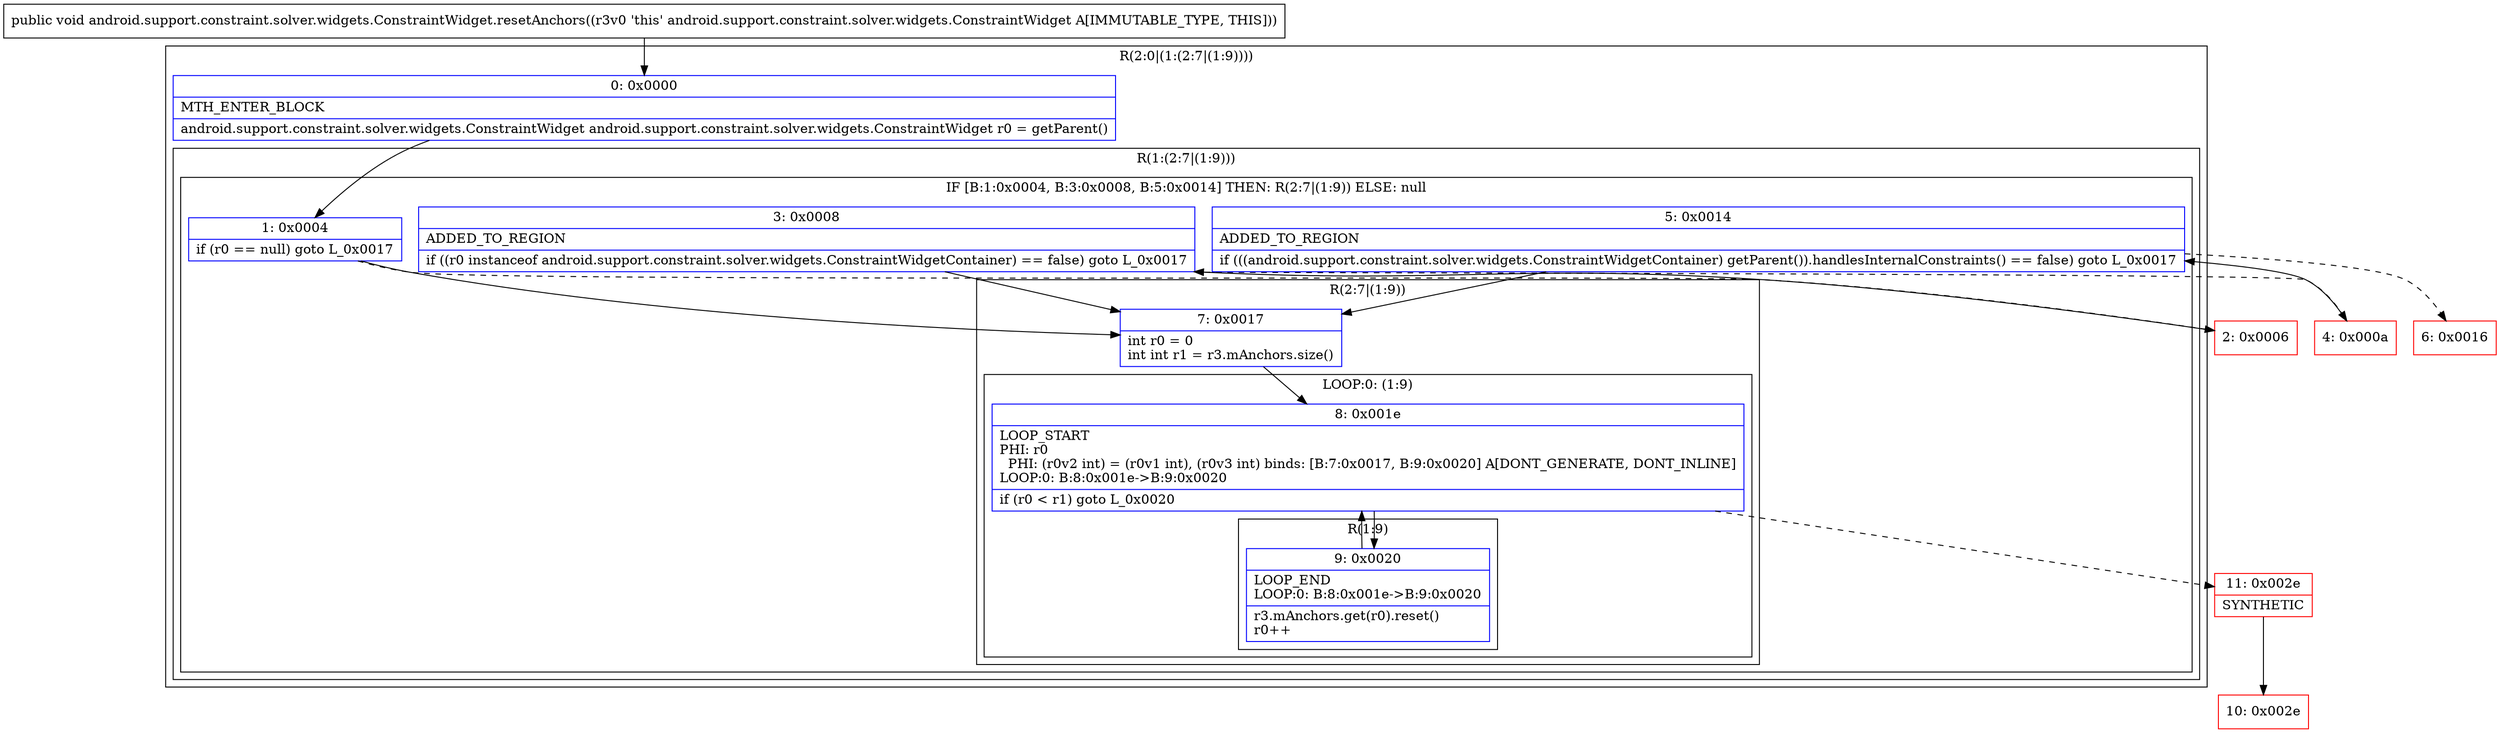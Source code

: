 digraph "CFG forandroid.support.constraint.solver.widgets.ConstraintWidget.resetAnchors()V" {
subgraph cluster_Region_926455403 {
label = "R(2:0|(1:(2:7|(1:9))))";
node [shape=record,color=blue];
Node_0 [shape=record,label="{0\:\ 0x0000|MTH_ENTER_BLOCK\l|android.support.constraint.solver.widgets.ConstraintWidget android.support.constraint.solver.widgets.ConstraintWidget r0 = getParent()\l}"];
subgraph cluster_Region_1841112883 {
label = "R(1:(2:7|(1:9)))";
node [shape=record,color=blue];
subgraph cluster_IfRegion_102311110 {
label = "IF [B:1:0x0004, B:3:0x0008, B:5:0x0014] THEN: R(2:7|(1:9)) ELSE: null";
node [shape=record,color=blue];
Node_1 [shape=record,label="{1\:\ 0x0004|if (r0 == null) goto L_0x0017\l}"];
Node_3 [shape=record,label="{3\:\ 0x0008|ADDED_TO_REGION\l|if ((r0 instanceof android.support.constraint.solver.widgets.ConstraintWidgetContainer) == false) goto L_0x0017\l}"];
Node_5 [shape=record,label="{5\:\ 0x0014|ADDED_TO_REGION\l|if (((android.support.constraint.solver.widgets.ConstraintWidgetContainer) getParent()).handlesInternalConstraints() == false) goto L_0x0017\l}"];
subgraph cluster_Region_960343620 {
label = "R(2:7|(1:9))";
node [shape=record,color=blue];
Node_7 [shape=record,label="{7\:\ 0x0017|int r0 = 0\lint int r1 = r3.mAnchors.size()\l}"];
subgraph cluster_LoopRegion_1776097530 {
label = "LOOP:0: (1:9)";
node [shape=record,color=blue];
Node_8 [shape=record,label="{8\:\ 0x001e|LOOP_START\lPHI: r0 \l  PHI: (r0v2 int) = (r0v1 int), (r0v3 int) binds: [B:7:0x0017, B:9:0x0020] A[DONT_GENERATE, DONT_INLINE]\lLOOP:0: B:8:0x001e\-\>B:9:0x0020\l|if (r0 \< r1) goto L_0x0020\l}"];
subgraph cluster_Region_438653028 {
label = "R(1:9)";
node [shape=record,color=blue];
Node_9 [shape=record,label="{9\:\ 0x0020|LOOP_END\lLOOP:0: B:8:0x001e\-\>B:9:0x0020\l|r3.mAnchors.get(r0).reset()\lr0++\l}"];
}
}
}
}
}
}
Node_2 [shape=record,color=red,label="{2\:\ 0x0006}"];
Node_4 [shape=record,color=red,label="{4\:\ 0x000a}"];
Node_6 [shape=record,color=red,label="{6\:\ 0x0016}"];
Node_10 [shape=record,color=red,label="{10\:\ 0x002e}"];
Node_11 [shape=record,color=red,label="{11\:\ 0x002e|SYNTHETIC\l}"];
MethodNode[shape=record,label="{public void android.support.constraint.solver.widgets.ConstraintWidget.resetAnchors((r3v0 'this' android.support.constraint.solver.widgets.ConstraintWidget A[IMMUTABLE_TYPE, THIS])) }"];
MethodNode -> Node_0;
Node_0 -> Node_1;
Node_1 -> Node_2[style=dashed];
Node_1 -> Node_7;
Node_3 -> Node_4[style=dashed];
Node_3 -> Node_7;
Node_5 -> Node_6[style=dashed];
Node_5 -> Node_7;
Node_7 -> Node_8;
Node_8 -> Node_9;
Node_8 -> Node_11[style=dashed];
Node_9 -> Node_8;
Node_2 -> Node_3;
Node_4 -> Node_5;
Node_11 -> Node_10;
}

